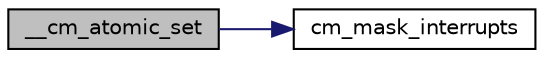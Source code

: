 digraph "__cm_atomic_set"
{
  edge [fontname="Helvetica",fontsize="10",labelfontname="Helvetica",labelfontsize="10"];
  node [fontname="Helvetica",fontsize="10",shape=record];
  rankdir="LR";
  Node1 [label="__cm_atomic_set",height=0.2,width=0.4,color="black", fillcolor="grey75", style="filled", fontcolor="black"];
  Node1 -> Node2 [color="midnightblue",fontsize="10",style="solid",fontname="Helvetica"];
  Node2 [label="cm_mask_interrupts",height=0.2,width=0.4,color="black", fillcolor="white", style="filled",URL="$group__CM3__cortex__defines.html#ga2cd22ed39720f21f182064caaa9ee05a",tooltip="Cortex M Mask interrupts. "];
}
